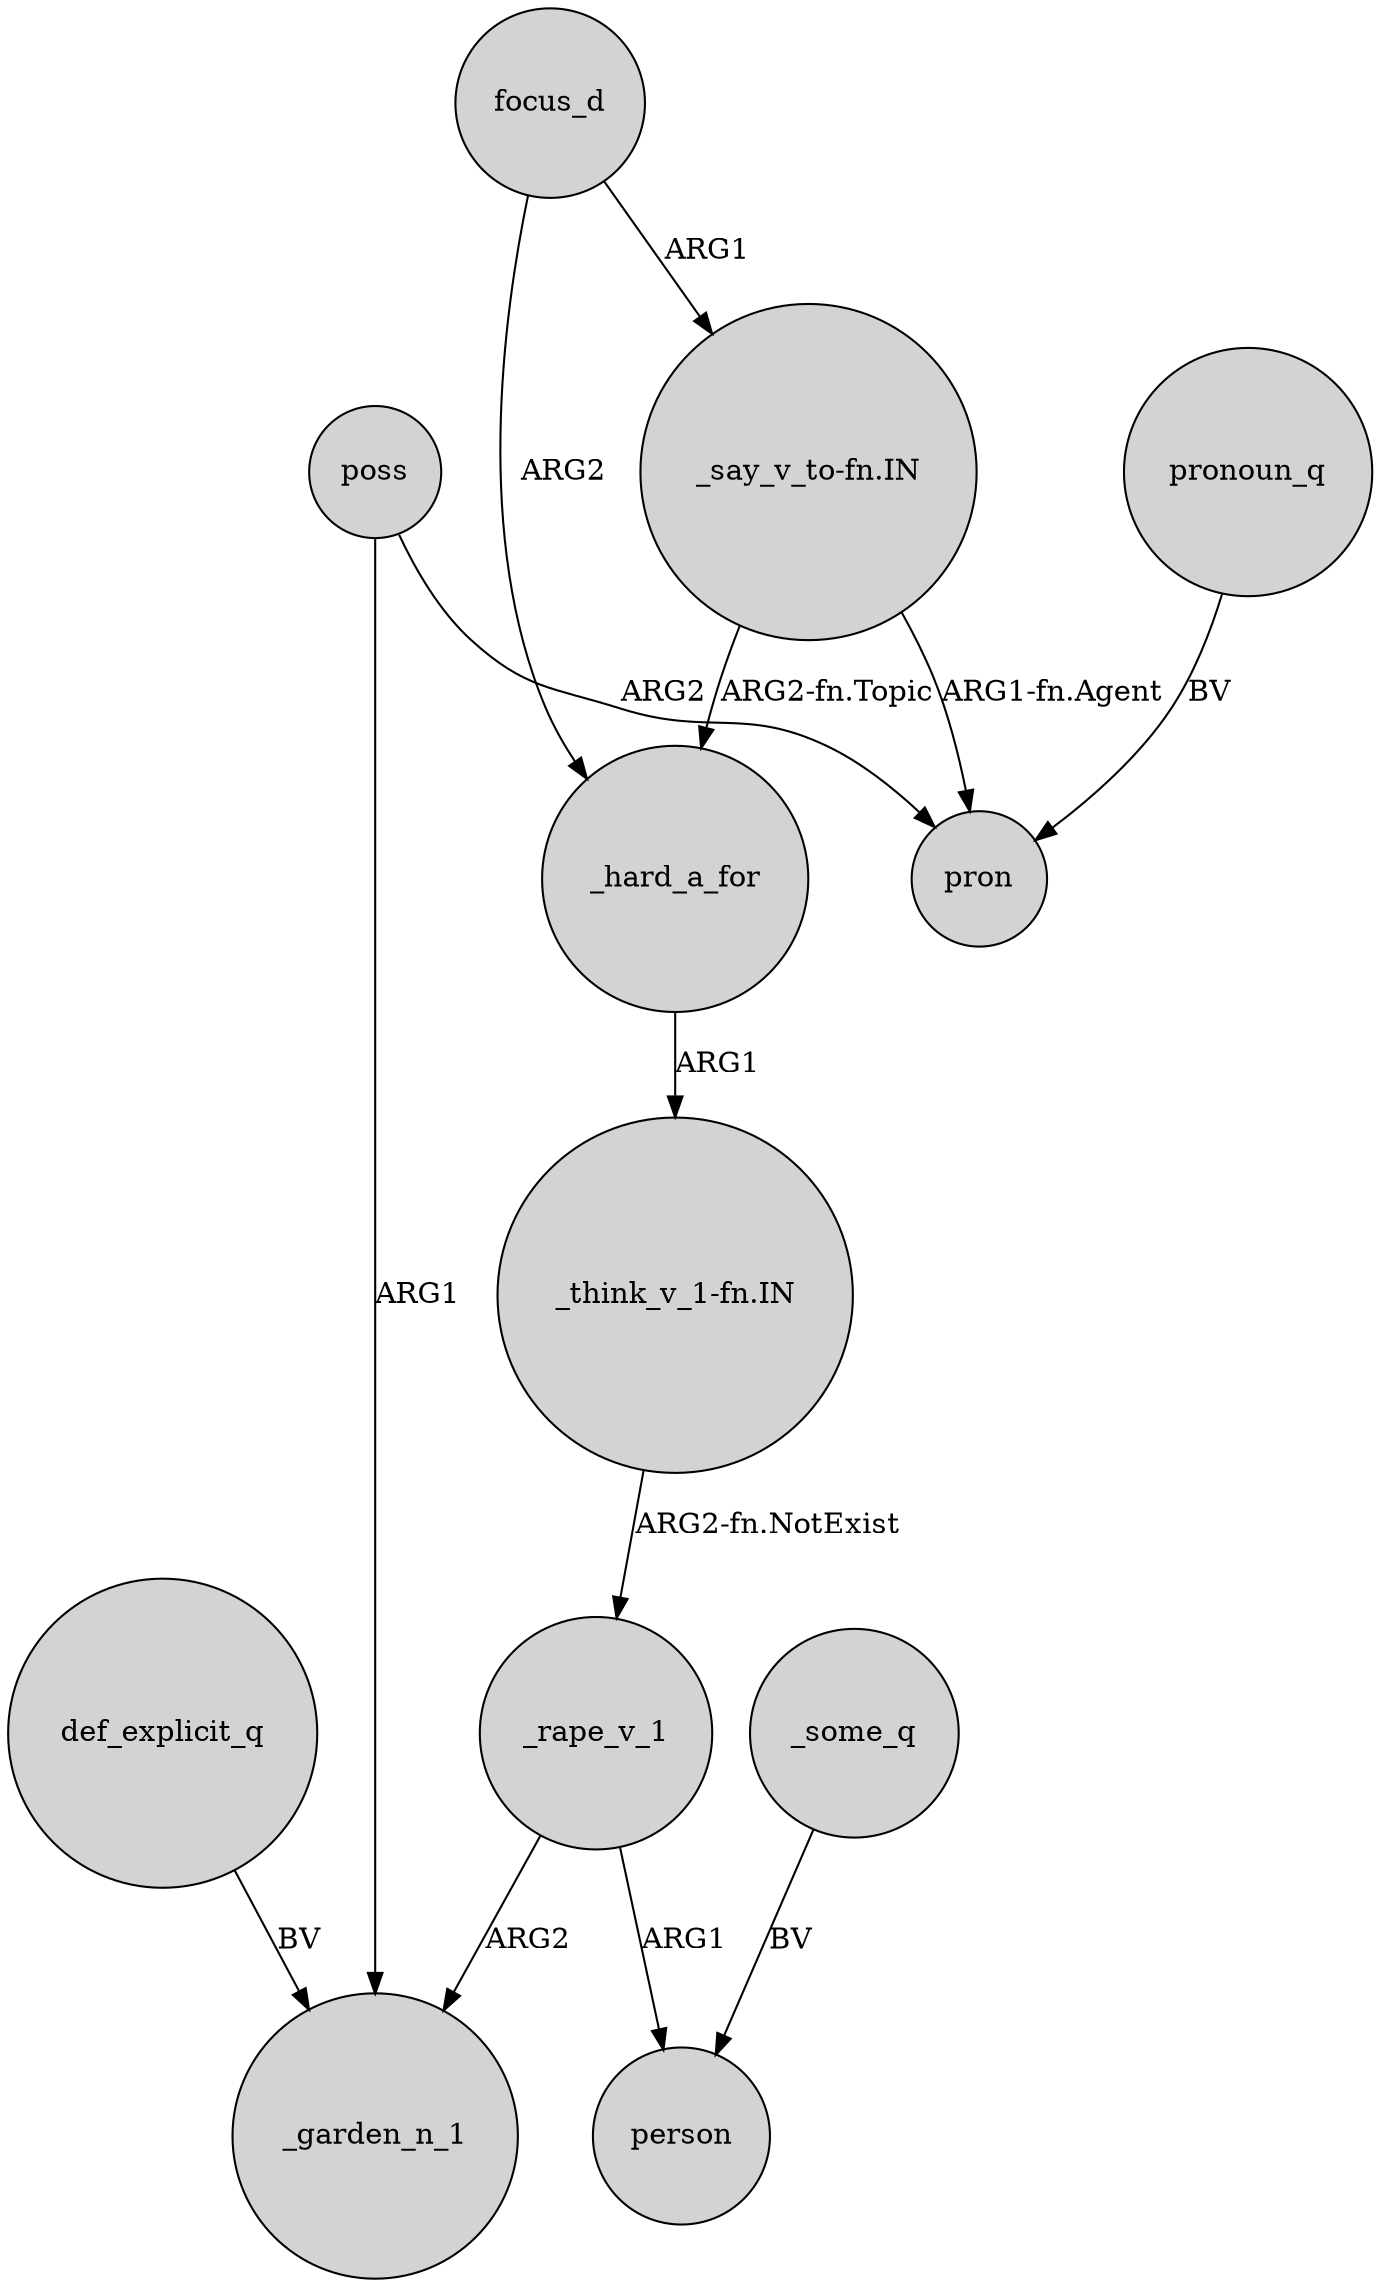 digraph {
	node [shape=circle style=filled]
	def_explicit_q -> _garden_n_1 [label=BV]
	focus_d -> _hard_a_for [label=ARG2]
	_rape_v_1 -> person [label=ARG1]
	_rape_v_1 -> _garden_n_1 [label=ARG2]
	"_say_v_to-fn.IN" -> pron [label="ARG1-fn.Agent"]
	"_say_v_to-fn.IN" -> _hard_a_for [label="ARG2-fn.Topic"]
	_some_q -> person [label=BV]
	poss -> _garden_n_1 [label=ARG1]
	poss -> pron [label=ARG2]
	_hard_a_for -> "_think_v_1-fn.IN" [label=ARG1]
	focus_d -> "_say_v_to-fn.IN" [label=ARG1]
	"_think_v_1-fn.IN" -> _rape_v_1 [label="ARG2-fn.NotExist"]
	pronoun_q -> pron [label=BV]
}
